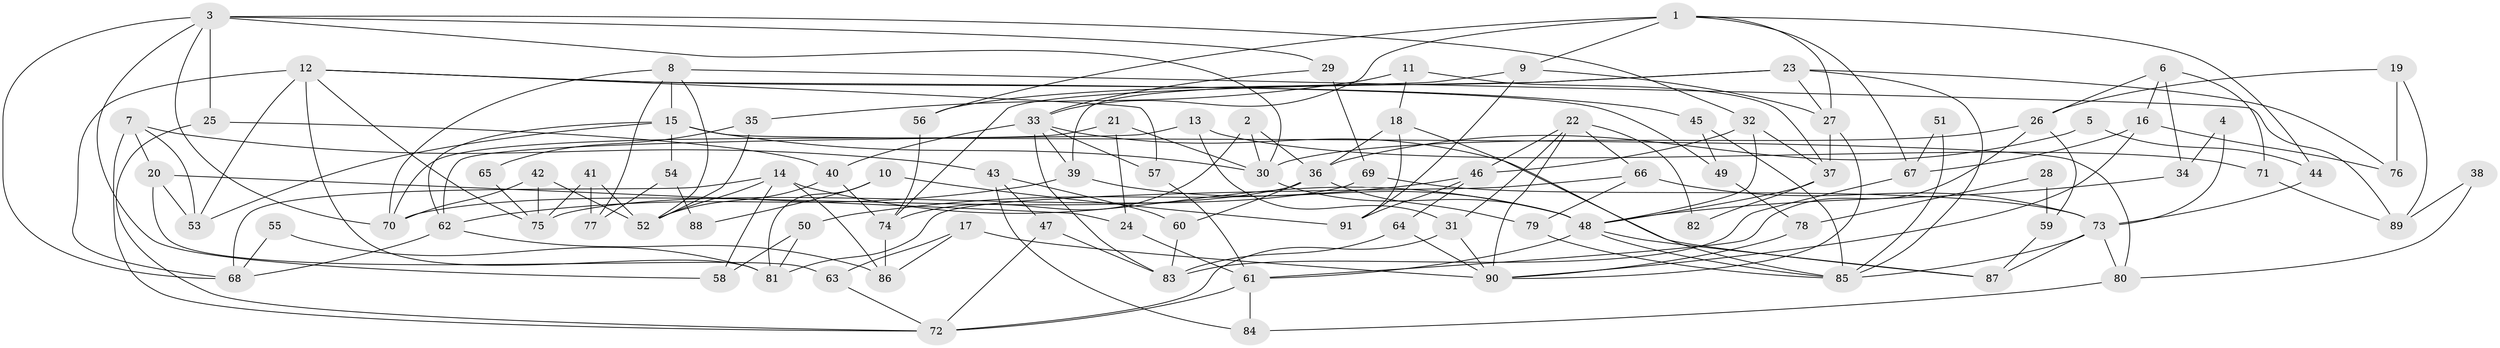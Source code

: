 // Generated by graph-tools (version 1.1) at 2025/50/03/09/25 03:50:05]
// undirected, 91 vertices, 182 edges
graph export_dot {
graph [start="1"]
  node [color=gray90,style=filled];
  1;
  2;
  3;
  4;
  5;
  6;
  7;
  8;
  9;
  10;
  11;
  12;
  13;
  14;
  15;
  16;
  17;
  18;
  19;
  20;
  21;
  22;
  23;
  24;
  25;
  26;
  27;
  28;
  29;
  30;
  31;
  32;
  33;
  34;
  35;
  36;
  37;
  38;
  39;
  40;
  41;
  42;
  43;
  44;
  45;
  46;
  47;
  48;
  49;
  50;
  51;
  52;
  53;
  54;
  55;
  56;
  57;
  58;
  59;
  60;
  61;
  62;
  63;
  64;
  65;
  66;
  67;
  68;
  69;
  70;
  71;
  72;
  73;
  74;
  75;
  76;
  77;
  78;
  79;
  80;
  81;
  82;
  83;
  84;
  85;
  86;
  87;
  88;
  89;
  90;
  91;
  1 -- 33;
  1 -- 27;
  1 -- 9;
  1 -- 44;
  1 -- 56;
  1 -- 67;
  2 -- 30;
  2 -- 74;
  2 -- 36;
  3 -- 68;
  3 -- 70;
  3 -- 25;
  3 -- 29;
  3 -- 30;
  3 -- 32;
  3 -- 58;
  4 -- 73;
  4 -- 34;
  5 -- 44;
  5 -- 36;
  6 -- 16;
  6 -- 26;
  6 -- 34;
  6 -- 71;
  7 -- 20;
  7 -- 53;
  7 -- 43;
  7 -- 72;
  8 -- 15;
  8 -- 52;
  8 -- 70;
  8 -- 77;
  8 -- 89;
  9 -- 91;
  9 -- 27;
  9 -- 39;
  10 -- 91;
  10 -- 81;
  10 -- 88;
  11 -- 18;
  11 -- 37;
  11 -- 35;
  12 -- 57;
  12 -- 75;
  12 -- 45;
  12 -- 49;
  12 -- 53;
  12 -- 68;
  12 -- 81;
  13 -- 31;
  13 -- 62;
  13 -- 71;
  14 -- 68;
  14 -- 48;
  14 -- 52;
  14 -- 58;
  14 -- 86;
  15 -- 62;
  15 -- 30;
  15 -- 53;
  15 -- 54;
  15 -- 80;
  16 -- 76;
  16 -- 90;
  16 -- 67;
  17 -- 90;
  17 -- 63;
  17 -- 86;
  18 -- 85;
  18 -- 36;
  18 -- 91;
  19 -- 26;
  19 -- 89;
  19 -- 76;
  20 -- 53;
  20 -- 24;
  20 -- 63;
  21 -- 30;
  21 -- 70;
  21 -- 24;
  22 -- 46;
  22 -- 90;
  22 -- 31;
  22 -- 66;
  22 -- 82;
  23 -- 56;
  23 -- 74;
  23 -- 27;
  23 -- 76;
  23 -- 85;
  24 -- 61;
  25 -- 72;
  25 -- 40;
  26 -- 30;
  26 -- 61;
  26 -- 59;
  27 -- 37;
  27 -- 90;
  28 -- 59;
  28 -- 78;
  29 -- 33;
  29 -- 69;
  30 -- 48;
  31 -- 72;
  31 -- 90;
  32 -- 37;
  32 -- 46;
  32 -- 48;
  33 -- 39;
  33 -- 83;
  33 -- 40;
  33 -- 57;
  33 -- 87;
  34 -- 48;
  35 -- 52;
  35 -- 65;
  36 -- 60;
  36 -- 70;
  36 -- 79;
  37 -- 48;
  37 -- 82;
  38 -- 89;
  38 -- 80;
  39 -- 48;
  39 -- 62;
  40 -- 52;
  40 -- 74;
  41 -- 52;
  41 -- 75;
  41 -- 77;
  42 -- 52;
  42 -- 70;
  42 -- 75;
  43 -- 84;
  43 -- 47;
  43 -- 60;
  44 -- 73;
  45 -- 85;
  45 -- 49;
  46 -- 50;
  46 -- 64;
  46 -- 91;
  47 -- 83;
  47 -- 72;
  48 -- 87;
  48 -- 61;
  48 -- 85;
  49 -- 78;
  50 -- 81;
  50 -- 58;
  51 -- 67;
  51 -- 85;
  54 -- 77;
  54 -- 88;
  55 -- 68;
  55 -- 81;
  56 -- 74;
  57 -- 61;
  59 -- 87;
  60 -- 83;
  61 -- 72;
  61 -- 84;
  62 -- 86;
  62 -- 68;
  63 -- 72;
  64 -- 90;
  64 -- 83;
  65 -- 75;
  66 -- 79;
  66 -- 73;
  66 -- 81;
  67 -- 83;
  69 -- 73;
  69 -- 75;
  71 -- 89;
  73 -- 85;
  73 -- 80;
  73 -- 87;
  74 -- 86;
  78 -- 90;
  79 -- 85;
  80 -- 84;
}
